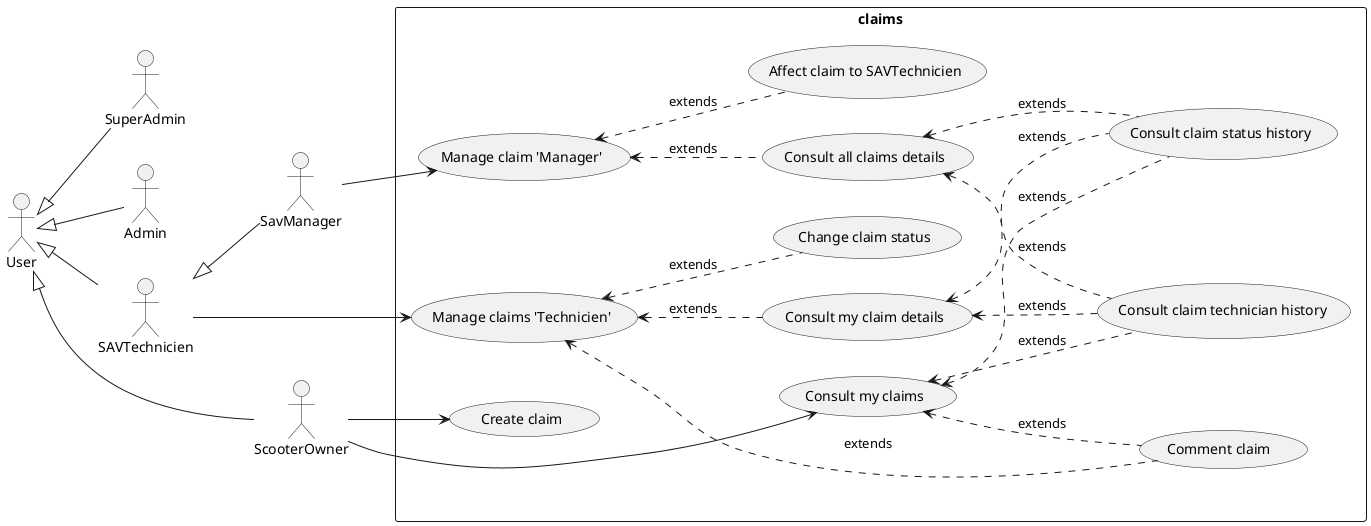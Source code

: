 @startuml claims_use_case
left to right direction
skinparam packageStyle rect
skinparam shadowing false

actor User as u 
actor SuperAdmin as sa
actor Admin as a 
actor SAVTechnicien as st
actor SavManager as sm
actor ScooterOwner as so


u <|-- sa
u <|-- a
u <|-- st
u <|-- so
package claims {
( Manage claims 'Technicien' ) as mgc
( Affect claim to SAVTechnicien ) as mgca
( Comment claim  ) as mgcc
( Manage claim 'Manager' ) as mgccm
( Consult my claim details ) as mgccd
( Consult claim status history ) as mgccds
( Consult claim technician history ) as mgccdt
( Consult all claims details ) as mgccda
( Change claim status ) as mgccs
( Consult my claims ) as cmc
( Create claim ) as cc
}

left to right direction


st --> mgc
st <|--sm
so --> cc
so --> cmc
sm --> mgccm
mgccm <.. mgca :extends
mgccm <.. mgccda : extends
mgc <.. mgcc : extends
mgc <.. mgccd : extends
mgccd <.. mgccds : extends
mgccd <.. mgccdt : extends
mgccda <.. mgccds : extends
mgccda <.. mgccdt : extends
mgc <.. mgccs : extends
cmc <.. mgcc :extends
cmc <.. mgccds : extends
cmc <.. mgccdt : extends

@enduml